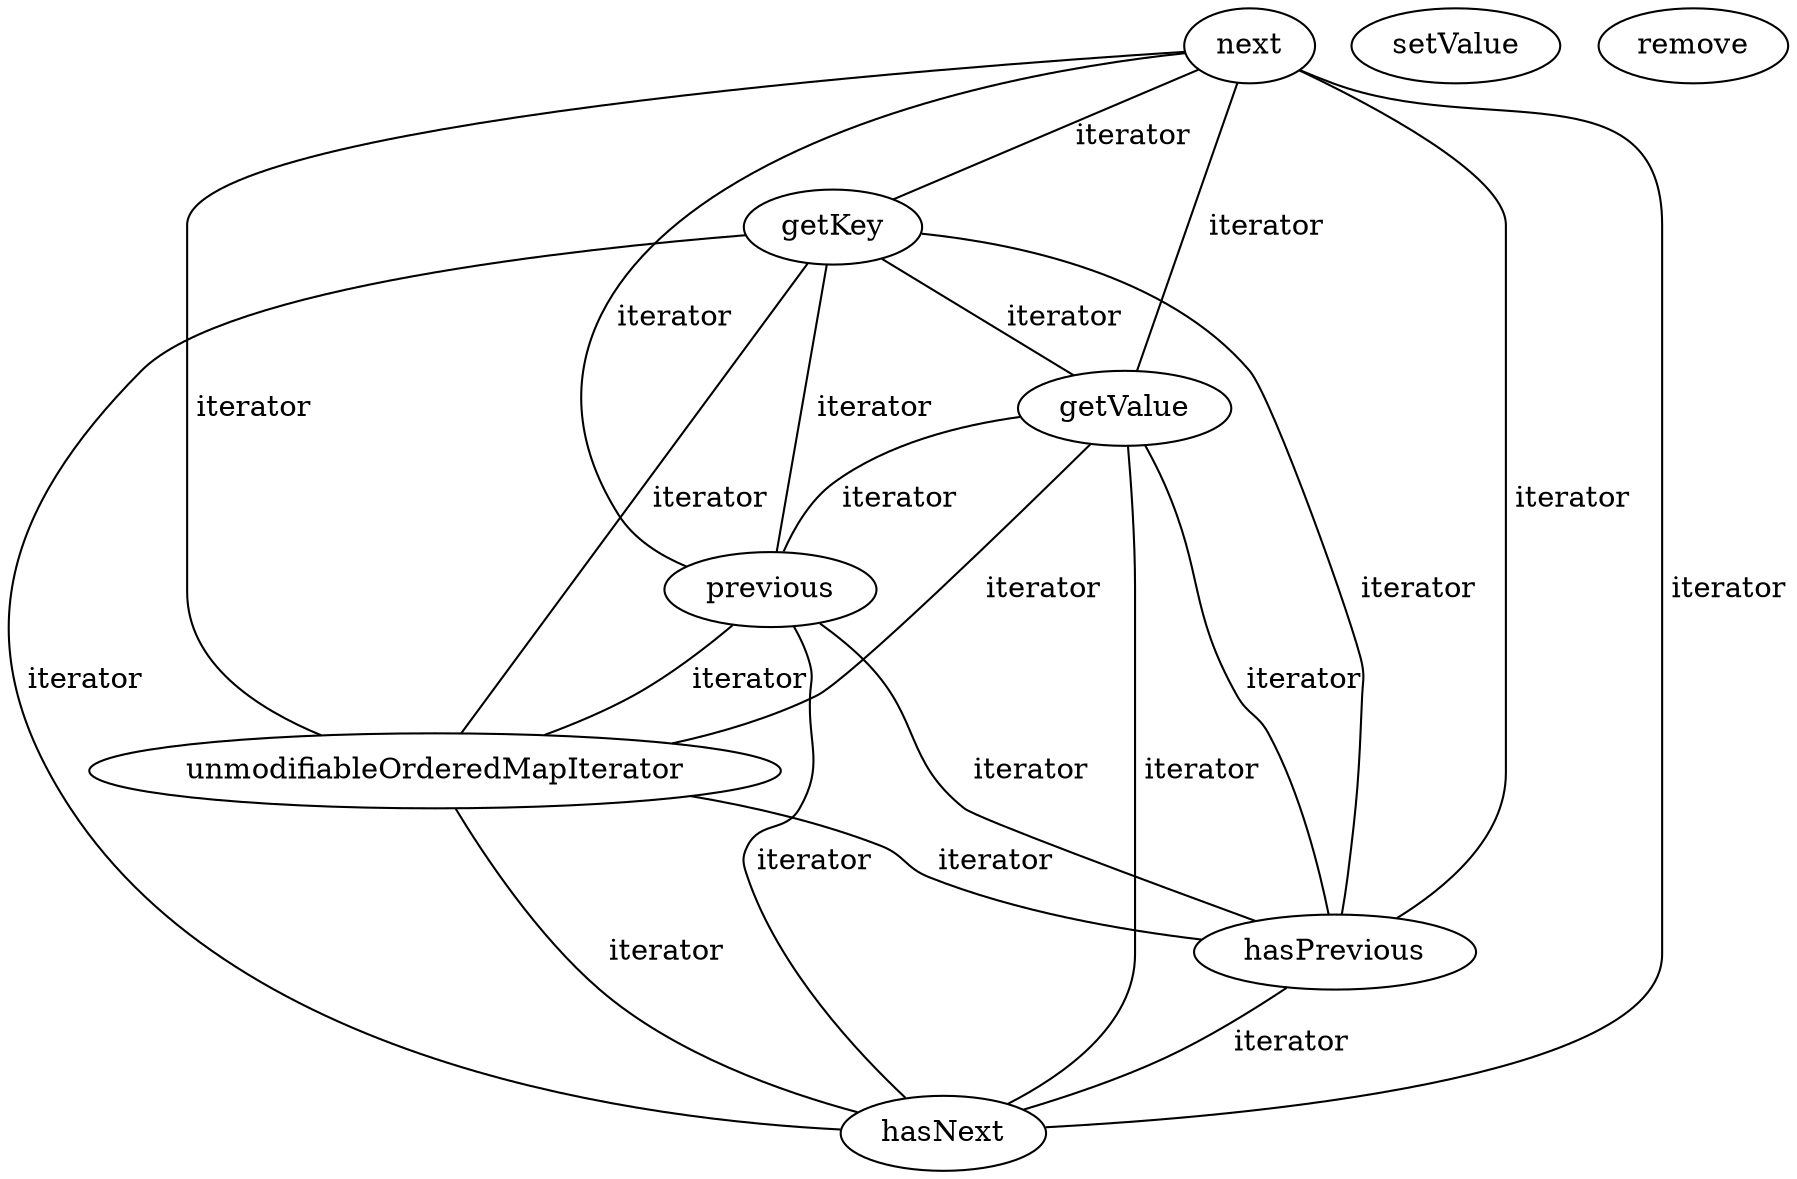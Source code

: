 digraph G {
next;
getKey;
getValue;
previous;
unmodifiableOrderedMapIterator;
setValue;
hasPrevious;
hasNext;
remove;
next -> getKey [label=" iterator", dir=none];
next -> getValue [label=" iterator", dir=none];
next -> previous [label=" iterator", dir=none];
next -> unmodifiableOrderedMapIterator [label=" iterator", dir=none];
next -> hasPrevious [label=" iterator", dir=none];
next -> hasNext [label=" iterator", dir=none];
getKey -> getValue [label=" iterator", dir=none];
getKey -> previous [label=" iterator", dir=none];
getKey -> unmodifiableOrderedMapIterator [label=" iterator", dir=none];
getKey -> hasPrevious [label=" iterator", dir=none];
getKey -> hasNext [label=" iterator", dir=none];
getValue -> previous [label=" iterator", dir=none];
getValue -> unmodifiableOrderedMapIterator [label=" iterator", dir=none];
getValue -> hasPrevious [label=" iterator", dir=none];
getValue -> hasNext [label=" iterator", dir=none];
previous -> unmodifiableOrderedMapIterator [label=" iterator", dir=none];
previous -> hasPrevious [label=" iterator", dir=none];
previous -> hasNext [label=" iterator", dir=none];
unmodifiableOrderedMapIterator -> hasPrevious [label=" iterator", dir=none];
unmodifiableOrderedMapIterator -> hasNext [label=" iterator", dir=none];
hasPrevious -> hasNext [label=" iterator", dir=none];
}